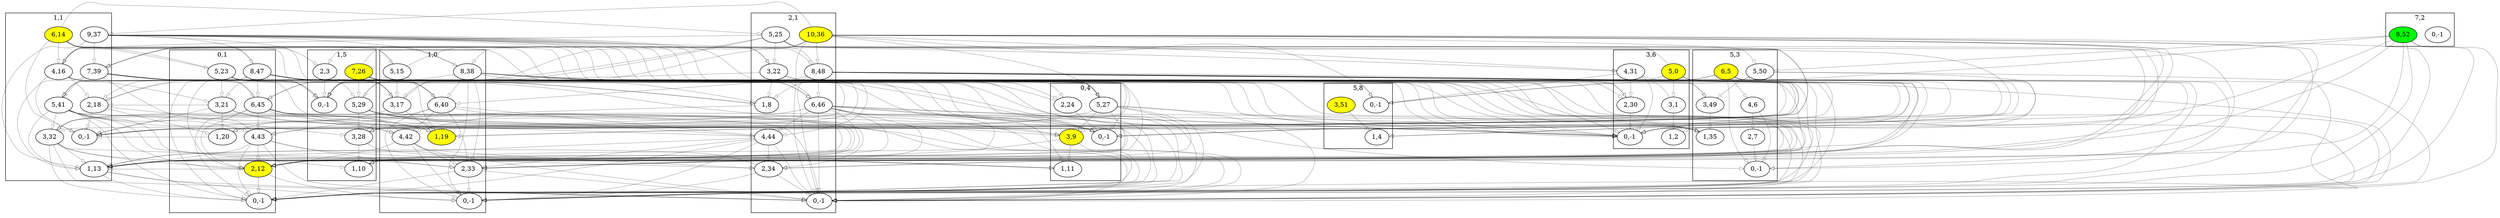 digraph "example0.txt" {
	compound=true
	subgraph cluster3_6 {
		label="3,6"
		battery3_6_0 [label="0,-1" pos="8.399999999999999,8.399999999999999!"]
		battery3_6_1 [label="1,2" pos="9.399999999999999,8.399999999999999!"]
		battery3_6_2 [label="2,30" pos="10.399999999999999,8.399999999999999!"]
		battery3_6_3 [label="3,1" pos="8.399999999999999,7.399999999999999!"]
		battery3_6_4 [label="4,31" pos="9.399999999999999,7.399999999999999!"]
		battery3_6_5 [label="5,0" fillcolor=yellow pos="10.399999999999999,7.399999999999999!" style=filled]
	}
	subgraph cluster5_3 {
		label="5,3"
		battery5_3_0 [label="0,-1" pos="14.0,16.799999999999997!"]
		battery5_3_1 [label="1,35" pos="15.0,16.799999999999997!"]
		battery5_3_2 [label="2,7" pos="16.0,16.799999999999997!"]
		battery5_3_3 [label="3,49" pos="14.0,15.799999999999997!"]
		battery5_3_4 [label="4,6" pos="15.0,15.799999999999997!"]
		battery5_3_5 [label="5,50" pos="16.0,15.799999999999997!"]
		battery5_3_6 [label="6,5" fillcolor=yellow pos="14.0,14.799999999999997!" style=filled]
	}
	subgraph cluster0_4 {
		label="0,4"
		battery0_4_0 [label="0,-1" pos="0.0,14.0!"]
		battery0_4_1 [label="1,11" pos="1.0,14.0!"]
		battery0_4_2 [label="2,24" pos="2.0,14.0!"]
		battery0_4_3 [label="3,9" fillcolor=yellow pos="0.0,13.0!" style=filled]
		battery0_4_5 [label="5,27" pos="1.0,13.0!"]
	}
	subgraph cluster0_1 {
		label="0,1"
		battery0_1_0 [label="0,-1" pos="0.0,22.4!"]
		battery0_1_1 [label="1,20" pos="1.0,22.4!"]
		battery0_1_2 [label="2,12" fillcolor=yellow pos="2.0,22.4!" style=filled]
		battery0_1_3 [label="3,21" pos="0.0,21.4!"]
		battery0_1_4 [label="4,43" pos="1.0,21.4!"]
		battery0_1_5 [label="5,23" pos="2.0,21.4!"]
		battery0_1_6 [label="6,45" pos="0.0,20.4!"]
		battery0_1_8 [label="8,47" pos="1.0,20.4!"]
	}
	subgraph cluster1_1 {
		label="1,1"
		battery1_1_0 [label="0,-1" pos="2.8,22.4!"]
		battery1_1_1 [label="1,13" pos="3.8,22.4!"]
		battery1_1_2 [label="2,18" pos="4.8,22.4!"]
		battery1_1_3 [label="3,32" pos="2.8,21.4!"]
		battery1_1_4 [label="4,16" pos="3.8,21.4!"]
		battery1_1_5 [label="5,41" pos="4.8,21.4!"]
		battery1_1_6 [label="6,14" fillcolor=yellow pos="2.8,20.4!" style=filled]
		battery1_1_7 [label="7,39" pos="3.8,20.4!"]
		battery1_1_9 [label="9,37" pos="4.8,20.4!"]
	}
	subgraph cluster1_5 {
		label="1,5"
		battery1_5_0 [label="0,-1" pos="2.8,11.2!"]
		battery1_5_1 [label="1,10" pos="3.8,11.2!"]
		battery1_5_2 [label="2,3" pos="4.8,11.2!"]
		battery1_5_3 [label="3,28" pos="2.8,10.2!"]
		battery1_5_5 [label="5,29" pos="3.8,10.2!"]
		battery1_5_7 [label="7,26" fillcolor=yellow pos="4.8,10.2!" style=filled]
	}
	subgraph cluster1_0 {
		label="1,0"
		battery1_0_0 [label="0,-1" pos="2.8,25.2!"]
		battery1_0_1 [label="1,19" fillcolor=yellow pos="3.8,25.2!" style=filled]
		battery1_0_2 [label="2,33" pos="4.8,25.2!"]
		battery1_0_3 [label="3,17" pos="2.8,24.2!"]
		battery1_0_4 [label="4,42" pos="3.8,24.2!"]
		battery1_0_5 [label="5,15" pos="4.8,24.2!"]
		battery1_0_6 [label="6,40" pos="2.8,23.2!"]
		battery1_0_8 [label="8,38" pos="3.8,23.2!"]
	}
	subgraph cluster2_1 {
		label="2,1"
		battery2_1_0 [label="0,-1" pos="5.6,22.4!"]
		battery2_1_1 [label="1,8" pos="6.6,22.4!"]
		battery2_1_2 [label="2,34" pos="7.6,22.4!"]
		battery2_1_3 [label="3,22" pos="5.6,21.4!"]
		battery2_1_4 [label="4,44" pos="6.6,21.4!"]
		battery2_1_5 [label="5,25" pos="7.6,21.4!"]
		battery2_1_6 [label="6,46" pos="5.6,20.4!"]
		battery2_1_8 [label="8,48" pos="6.6,20.4!"]
		battery2_1_10 [label="10,36" fillcolor=yellow pos="7.6,20.4!" style=filled]
	}
	subgraph cluster5_8 {
		label="5,8"
		battery5_8_0 [label="0,-1" pos="14.0,2.8!"]
		battery5_8_1 [label="1,4" pos="15.0,2.8!"]
		battery5_8_3 [label="3,51" fillcolor=yellow pos="14.0,1.7999999999999998!" style=filled]
	}
	subgraph cluster7_2 {
		label="7,2"
		battery7_2_0 [label="0,-1" pos="19.599999999999998,19.599999999999998!"]
		battery7_2_8 [label="8,52" fillcolor=green pos="20.599999999999998,19.599999999999998!" style=filled]
	}
	battery3_6_5 -> battery1_5_2 [color="#00000055" fillcolor=none]
	battery3_6_5 -> battery5_3_0 [color="#00000055" fillcolor=none]
	battery3_6_5 -> battery0_4_0 [color="#00000055" fillcolor=none]
	battery3_6_5 -> battery1_5_0 [color="#00000055" fillcolor=none]
	battery3_6_5 -> battery5_8_1 [color="#00000055" fillcolor=none]
	battery3_6_5 -> battery3_6_3 [color="#00000055" fillcolor=none]
	battery3_6_3 -> battery1_5_0 [color="#00000055" fillcolor=none]
	battery3_6_3 -> battery3_6_1 [color="#00000055" fillcolor=none]
	battery3_6_2 -> battery3_6_0 [color="#00000055" fillcolor=none]
	battery3_6_4 -> battery5_8_0 [color="#00000055" fillcolor=none]
	battery3_6_4 -> battery1_5_1 [color="#00000055" fillcolor=none]
	battery3_6_4 -> battery3_6_2 [color="#00000055" fillcolor=none]
	battery3_6_4 -> battery3_6_0 [color="#00000055" fillcolor=none]
	battery5_3_6 -> battery2_1_1 [color="#00000055" fillcolor=none]
	battery5_3_6 -> battery1_1_0 [color="#00000055" fillcolor=none]
	battery5_3_6 -> battery0_4_0 [color="#00000055" fillcolor=none]
	battery5_3_6 -> battery1_5_0 [color="#00000055" fillcolor=none]
	battery5_3_6 -> battery3_6_1 [color="#00000055" fillcolor=none]
	battery5_3_6 -> battery5_8_1 [color="#00000055" fillcolor=none]
	battery5_3_6 -> battery5_3_4 [color="#00000055" fillcolor=none]
	battery5_3_6 -> battery5_3_0 [color="#00000055" fillcolor=none]
	battery5_3_4 -> battery5_3_2 [color="#00000055" fillcolor=none]
	battery5_3_4 -> battery5_3_0 [color="#00000055" fillcolor=none]
	battery5_3_2 -> battery5_3_0 [color="#00000055" fillcolor=none]
	battery5_3_3 -> battery5_3_1 [color="#00000055" fillcolor=none]
	battery5_3_5 -> battery2_1_0 [color="#00000055" fillcolor=none]
	battery5_3_5 -> battery3_6_0 [color="#00000055" fillcolor=none]
	battery5_3_5 -> battery5_8_0 [color="#00000055" fillcolor=none]
	battery5_3_5 -> battery5_3_3 [color="#00000055" fillcolor=none]
	battery0_4_3 -> battery0_1_0 [color="#00000055" fillcolor=none]
	battery0_4_3 -> battery1_5_1 [color="#00000055" fillcolor=none]
	battery0_4_3 -> battery0_4_1 [color="#00000055" fillcolor=none]
	battery0_4_2 -> battery1_5_0 [color="#00000055" fillcolor=none]
	battery0_4_2 -> battery0_4_0 [color="#00000055" fillcolor=none]
	battery0_4_5 -> battery1_5_3 [color="#00000055" fillcolor=none]
	battery0_4_5 -> battery0_1_2 [color="#00000055" fillcolor=none]
	battery0_4_5 -> battery1_1_1 [color="#00000055" fillcolor=none]
	battery0_4_5 -> battery2_1_0 [color="#00000055" fillcolor=none]
	battery0_4_5 -> battery3_6_0 [color="#00000055" fillcolor=none]
	battery0_4_5 -> battery0_1_0 [color="#00000055" fillcolor=none]
	battery0_4_5 -> battery0_4_3 [color="#00000055" fillcolor=none]
	battery0_1_2 -> battery1_1_1 [color="#00000055" fillcolor=none]
	battery0_1_2 -> battery1_0_0 [color="#00000055" fillcolor=none]
	battery0_1_2 -> battery0_1_0 [color="#00000055" fillcolor=none]
	battery0_1_1 -> battery1_1_0 [color="#00000055" fillcolor=none]
	battery0_1_3 -> battery1_1_2 [color="#00000055" fillcolor=none]
	battery0_1_3 -> battery1_0_1 [color="#00000055" fillcolor=none]
	battery0_1_3 -> battery0_4_0 [color="#00000055" fillcolor=none]
	battery0_1_3 -> battery1_1_0 [color="#00000055" fillcolor=none]
	battery0_1_3 -> battery0_1_1 [color="#00000055" fillcolor=none]
	battery0_1_5 -> battery1_1_4 [color="#00000055" fillcolor=none]
	battery0_1_5 -> battery1_0_3 [color="#00000055" fillcolor=none]
	battery0_1_5 -> battery0_4_2 [color="#00000055" fillcolor=none]
	battery0_1_5 -> battery2_1_1 [color="#00000055" fillcolor=none]
	battery0_1_5 -> battery1_5_0 [color="#00000055" fillcolor=none]
	battery0_1_5 -> battery0_4_0 [color="#00000055" fillcolor=none]
	battery0_1_5 -> battery1_1_0 [color="#00000055" fillcolor=none]
	battery0_1_5 -> battery0_1_3 [color="#00000055" fillcolor=none]
	battery0_1_4 -> battery1_1_3 [color="#00000055" fillcolor=none]
	battery0_1_4 -> battery1_0_2 [color="#00000055" fillcolor=none]
	battery0_1_4 -> battery1_1_1 [color="#00000055" fillcolor=none]
	battery0_1_4 -> battery2_1_0 [color="#00000055" fillcolor=none]
	battery0_1_4 -> battery0_4_1 [color="#00000055" fillcolor=none]
	battery0_1_4 -> battery0_1_2 [color="#00000055" fillcolor=none]
	battery0_1_4 -> battery0_1_0 [color="#00000055" fillcolor=none]
	battery0_1_6 -> battery1_1_5 [color="#00000055" fillcolor=none]
	battery0_1_6 -> battery1_0_4 [color="#00000055" fillcolor=none]
	battery0_1_6 -> battery0_4_3 [color="#00000055" fillcolor=none]
	battery0_1_6 -> battery2_1_2 [color="#00000055" fillcolor=none]
	battery0_1_6 -> battery1_1_1 [color="#00000055" fillcolor=none]
	battery0_1_6 -> battery2_1_0 [color="#00000055" fillcolor=none]
	battery0_1_6 -> battery1_5_1 [color="#00000055" fillcolor=none]
	battery0_1_6 -> battery0_1_4 [color="#00000055" fillcolor=none]
	battery0_1_6 -> battery0_1_2 [color="#00000055" fillcolor=none]
	battery0_1_6 -> battery0_1_0 [color="#00000055" fillcolor=none]
	battery0_1_8 -> battery1_1_7 [color="#00000055" fillcolor=none]
	battery0_1_8 -> battery1_0_6 [color="#00000055" fillcolor=none]
	battery0_1_8 -> battery0_4_5 [color="#00000055" fillcolor=none]
	battery0_1_8 -> battery2_1_4 [color="#00000055" fillcolor=none]
	battery0_1_8 -> battery1_5_3 [color="#00000055" fillcolor=none]
	battery0_1_8 -> battery1_1_1 [color="#00000055" fillcolor=none]
	battery0_1_8 -> battery3_6_0 [color="#00000055" fillcolor=none]
	battery0_1_8 -> battery2_1_0 [color="#00000055" fillcolor=none]
	battery0_1_8 -> battery1_0_0 [color="#00000055" fillcolor=none]
	battery0_1_8 -> battery5_3_1 [color="#00000055" fillcolor=none]
	battery0_1_8 -> battery0_1_6 [color="#00000055" fillcolor=none]
	battery0_1_8 -> battery0_1_2 [color="#00000055" fillcolor=none]
	battery0_1_8 -> battery0_1_0 [color="#00000055" fillcolor=none]
	battery1_1_1 -> battery1_0_0 [color="#00000055" fillcolor=none]
	battery1_1_1 -> battery0_1_0 [color="#00000055" fillcolor=none]
	battery1_1_1 -> battery2_1_0 [color="#00000055" fillcolor=none]
	battery1_1_6 -> battery1_0_5 [color="#00000055" fillcolor=none]
	battery1_1_6 -> battery0_1_5 [color="#00000055" fillcolor=none]
	battery1_1_6 -> battery2_1_5 [color="#00000055" fillcolor=none]
	battery1_1_6 -> battery1_5_2 [color="#00000055" fillcolor=none]
	battery1_1_6 -> battery0_4_2 [color="#00000055" fillcolor=none]
	battery1_1_6 -> battery5_3_0 [color="#00000055" fillcolor=none]
	battery1_1_6 -> battery1_5_0 [color="#00000055" fillcolor=none]
	battery1_1_6 -> battery0_4_0 [color="#00000055" fillcolor=none]
	battery1_1_6 -> battery1_1_4 [color="#00000055" fillcolor=none]
	battery1_1_6 -> battery1_1_0 [color="#00000055" fillcolor=none]
	battery1_1_4 -> battery1_0_3 [color="#00000055" fillcolor=none]
	battery1_1_4 -> battery0_1_3 [color="#00000055" fillcolor=none]
	battery1_1_4 -> battery2_1_3 [color="#00000055" fillcolor=none]
	battery1_1_4 -> battery1_5_0 [color="#00000055" fillcolor=none]
	battery1_1_4 -> battery0_4_0 [color="#00000055" fillcolor=none]
	battery1_1_4 -> battery1_1_2 [color="#00000055" fillcolor=none]
	battery1_1_4 -> battery1_1_0 [color="#00000055" fillcolor=none]
	battery1_1_2 -> battery1_0_1 [color="#00000055" fillcolor=none]
	battery1_1_2 -> battery0_1_1 [color="#00000055" fillcolor=none]
	battery1_1_2 -> battery2_1_1 [color="#00000055" fillcolor=none]
	battery1_1_2 -> battery1_1_0 [color="#00000055" fillcolor=none]
	battery1_1_3 -> battery1_0_2 [color="#00000055" fillcolor=none]
	battery1_1_3 -> battery0_1_2 [color="#00000055" fillcolor=none]
	battery1_1_3 -> battery2_1_2 [color="#00000055" fillcolor=none]
	battery1_1_3 -> battery0_1_0 [color="#00000055" fillcolor=none]
	battery1_1_3 -> battery2_1_0 [color="#00000055" fillcolor=none]
	battery1_1_3 -> battery1_1_1 [color="#00000055" fillcolor=none]
	battery1_1_9 -> battery1_0_8 [color="#00000055" fillcolor=none]
	battery1_1_9 -> battery0_1_8 [color="#00000055" fillcolor=none]
	battery1_1_9 -> battery2_1_8 [color="#00000055" fillcolor=none]
	battery1_1_9 -> battery1_5_5 [color="#00000055" fillcolor=none]
	battery1_1_9 -> battery0_4_5 [color="#00000055" fillcolor=none]
	battery1_1_9 -> battery5_3_3 [color="#00000055" fillcolor=none]
	battery1_1_9 -> battery3_6_2 [color="#00000055" fillcolor=none]
	battery1_1_9 -> battery1_0_2 [color="#00000055" fillcolor=none]
	battery1_1_9 -> battery0_1_2 [color="#00000055" fillcolor=none]
	battery1_1_9 -> battery3_6_0 [color="#00000055" fillcolor=none]
	battery1_1_9 -> battery1_0_0 [color="#00000055" fillcolor=none]
	battery1_1_9 -> battery0_1_0 [color="#00000055" fillcolor=none]
	battery1_1_9 -> battery2_1_0 [color="#00000055" fillcolor=none]
	battery1_1_9 -> battery1_1_7 [color="#00000055" fillcolor=none]
	battery1_1_9 -> battery1_1_1 [color="#00000055" fillcolor=none]
	battery1_1_7 -> battery1_0_6 [color="#00000055" fillcolor=none]
	battery1_1_7 -> battery0_1_6 [color="#00000055" fillcolor=none]
	battery1_1_7 -> battery2_1_6 [color="#00000055" fillcolor=none]
	battery1_1_7 -> battery1_5_3 [color="#00000055" fillcolor=none]
	battery1_1_7 -> battery0_4_3 [color="#00000055" fillcolor=none]
	battery1_1_7 -> battery0_1_2 [color="#00000055" fillcolor=none]
	battery1_1_7 -> battery3_6_0 [color="#00000055" fillcolor=none]
	battery1_1_7 -> battery1_0_0 [color="#00000055" fillcolor=none]
	battery1_1_7 -> battery0_1_0 [color="#00000055" fillcolor=none]
	battery1_1_7 -> battery2_1_0 [color="#00000055" fillcolor=none]
	battery1_1_7 -> battery5_3_1 [color="#00000055" fillcolor=none]
	battery1_1_7 -> battery1_1_5 [color="#00000055" fillcolor=none]
	battery1_1_7 -> battery1_1_1 [color="#00000055" fillcolor=none]
	battery1_1_5 -> battery1_0_4 [color="#00000055" fillcolor=none]
	battery1_1_5 -> battery0_1_4 [color="#00000055" fillcolor=none]
	battery1_1_5 -> battery2_1_4 [color="#00000055" fillcolor=none]
	battery1_1_5 -> battery0_1_2 [color="#00000055" fillcolor=none]
	battery1_1_5 -> battery0_1_0 [color="#00000055" fillcolor=none]
	battery1_1_5 -> battery2_1_0 [color="#00000055" fillcolor=none]
	battery1_1_5 -> battery1_5_1 [color="#00000055" fillcolor=none]
	battery1_1_5 -> battery0_4_1 [color="#00000055" fillcolor=none]
	battery1_1_5 -> battery1_1_3 [color="#00000055" fillcolor=none]
	battery1_1_5 -> battery1_1_1 [color="#00000055" fillcolor=none]
	battery1_5_2 -> battery0_4_0 [color="#00000055" fillcolor=none]
	battery1_5_2 -> battery1_5_0 [color="#00000055" fillcolor=none]
	battery1_5_7 -> battery0_4_5 [color="#00000055" fillcolor=none]
	battery1_5_7 -> battery3_6_4 [color="#00000055" fillcolor=none]
	battery1_5_7 -> battery1_1_3 [color="#00000055" fillcolor=none]
	battery1_5_7 -> battery0_1_2 [color="#00000055" fillcolor=none]
	battery1_5_7 -> battery2_1_2 [color="#00000055" fillcolor=none]
	battery1_5_7 -> battery1_1_1 [color="#00000055" fillcolor=none]
	battery1_5_7 -> battery5_8_0 [color="#00000055" fillcolor=none]
	battery1_5_7 -> battery0_1_0 [color="#00000055" fillcolor=none]
	battery1_5_7 -> battery2_1_0 [color="#00000055" fillcolor=none]
	battery1_5_7 -> battery3_6_0 [color="#00000055" fillcolor=none]
	battery1_5_7 -> battery5_3_1 [color="#00000055" fillcolor=none]
	battery1_5_7 -> battery1_5_5 [color="#00000055" fillcolor=none]
	battery1_5_3 -> battery3_6_0 [color="#00000055" fillcolor=none]
	battery1_5_3 -> battery0_4_1 [color="#00000055" fillcolor=none]
	battery1_5_3 -> battery1_5_1 [color="#00000055" fillcolor=none]
	battery1_5_5 -> battery0_4_3 [color="#00000055" fillcolor=none]
	battery1_5_5 -> battery3_6_2 [color="#00000055" fillcolor=none]
	battery1_5_5 -> battery1_1_1 [color="#00000055" fillcolor=none]
	battery1_5_5 -> battery0_1_0 [color="#00000055" fillcolor=none]
	battery1_5_5 -> battery2_1_0 [color="#00000055" fillcolor=none]
	battery1_5_5 -> battery3_6_0 [color="#00000055" fillcolor=none]
	battery1_5_5 -> battery1_5_3 [color="#00000055" fillcolor=none]
	battery1_0_5 -> battery1_1_4 [color="#00000055" fillcolor=none]
	battery1_0_5 -> battery0_1_3 [color="#00000055" fillcolor=none]
	battery1_0_5 -> battery2_1_3 [color="#00000055" fillcolor=none]
	battery1_0_5 -> battery1_0_3 [color="#00000055" fillcolor=none]
	battery1_0_5 -> battery1_0_1 [color="#00000055" fillcolor=none]
	battery1_0_3 -> battery1_1_2 [color="#00000055" fillcolor=none]
	battery1_0_3 -> battery0_1_1 [color="#00000055" fillcolor=none]
	battery1_0_3 -> battery2_1_1 [color="#00000055" fillcolor=none]
	battery1_0_3 -> battery1_0_1 [color="#00000055" fillcolor=none]
	battery1_0_1 -> battery1_1_0 [color="#00000055" fillcolor=none]
	battery1_0_2 -> battery1_1_1 [color="#00000055" fillcolor=none]
	battery1_0_2 -> battery0_1_0 [color="#00000055" fillcolor=none]
	battery1_0_2 -> battery2_1_0 [color="#00000055" fillcolor=none]
	battery1_0_2 -> battery1_0_0 [color="#00000055" fillcolor=none]
	battery1_0_8 -> battery1_1_7 [color="#00000055" fillcolor=none]
	battery1_0_8 -> battery0_1_6 [color="#00000055" fillcolor=none]
	battery1_0_8 -> battery2_1_6 [color="#00000055" fillcolor=none]
	battery1_0_8 -> battery1_1_1 [color="#00000055" fillcolor=none]
	battery1_0_8 -> battery3_6_0 [color="#00000055" fillcolor=none]
	battery1_0_8 -> battery0_1_0 [color="#00000055" fillcolor=none]
	battery1_0_8 -> battery2_1_0 [color="#00000055" fillcolor=none]
	battery1_0_8 -> battery5_3_1 [color="#00000055" fillcolor=none]
	battery1_0_8 -> battery1_0_6 [color="#00000055" fillcolor=none]
	battery1_0_8 -> battery1_0_2 [color="#00000055" fillcolor=none]
	battery1_0_8 -> battery1_0_0 [color="#00000055" fillcolor=none]
	battery1_0_6 -> battery1_1_5 [color="#00000055" fillcolor=none]
	battery1_0_6 -> battery0_1_4 [color="#00000055" fillcolor=none]
	battery1_0_6 -> battery2_1_4 [color="#00000055" fillcolor=none]
	battery1_0_6 -> battery2_1_0 [color="#00000055" fillcolor=none]
	battery1_0_6 -> battery1_0_4 [color="#00000055" fillcolor=none]
	battery1_0_6 -> battery1_0_2 [color="#00000055" fillcolor=none]
	battery1_0_6 -> battery1_0_0 [color="#00000055" fillcolor=none]
	battery1_0_4 -> battery1_1_3 [color="#00000055" fillcolor=none]
	battery1_0_4 -> battery0_1_2 [color="#00000055" fillcolor=none]
	battery1_0_4 -> battery2_1_2 [color="#00000055" fillcolor=none]
	battery1_0_4 -> battery2_1_0 [color="#00000055" fillcolor=none]
	battery1_0_4 -> battery1_0_2 [color="#00000055" fillcolor=none]
	battery1_0_4 -> battery1_0_0 [color="#00000055" fillcolor=none]
	battery2_1_1 -> battery1_1_0 [color="#00000055" fillcolor=none]
	battery2_1_3 -> battery1_1_2 [color="#00000055" fillcolor=none]
	battery2_1_3 -> battery1_0_1 [color="#00000055" fillcolor=none]
	battery2_1_3 -> battery1_1_0 [color="#00000055" fillcolor=none]
	battery2_1_3 -> battery2_1_1 [color="#00000055" fillcolor=none]
	battery2_1_5 -> battery1_1_4 [color="#00000055" fillcolor=none]
	battery2_1_5 -> battery1_0_3 [color="#00000055" fillcolor=none]
	battery2_1_5 -> battery0_1_1 [color="#00000055" fillcolor=none]
	battery2_1_5 -> battery1_0_1 [color="#00000055" fillcolor=none]
	battery2_1_5 -> battery5_3_0 [color="#00000055" fillcolor=none]
	battery2_1_5 -> battery0_4_0 [color="#00000055" fillcolor=none]
	battery2_1_5 -> battery1_5_0 [color="#00000055" fillcolor=none]
	battery2_1_5 -> battery1_1_0 [color="#00000055" fillcolor=none]
	battery2_1_5 -> battery2_1_3 [color="#00000055" fillcolor=none]
	battery2_1_2 -> battery1_1_1 [color="#00000055" fillcolor=none]
	battery2_1_2 -> battery1_0_0 [color="#00000055" fillcolor=none]
	battery2_1_2 -> battery2_1_0 [color="#00000055" fillcolor=none]
	battery2_1_10 -> battery1_1_9 [color="#00000055" fillcolor=none]
	battery2_1_10 -> battery1_0_8 [color="#00000055" fillcolor=none]
	battery2_1_10 -> battery0_1_6 [color="#00000055" fillcolor=none]
	battery2_1_10 -> battery5_3_5 [color="#00000055" fillcolor=none]
	battery2_1_10 -> battery0_4_5 [color="#00000055" fillcolor=none]
	battery2_1_10 -> battery1_5_5 [color="#00000055" fillcolor=none]
	battery2_1_10 -> battery3_6_4 [color="#00000055" fillcolor=none]
	battery2_1_10 -> battery0_1_2 [color="#00000055" fillcolor=none]
	battery2_1_10 -> battery1_0_2 [color="#00000055" fillcolor=none]
	battery2_1_10 -> battery1_1_1 [color="#00000055" fillcolor=none]
	battery2_1_10 -> battery5_8_0 [color="#00000055" fillcolor=none]
	battery2_1_10 -> battery3_6_0 [color="#00000055" fillcolor=none]
	battery2_1_10 -> battery0_1_0 [color="#00000055" fillcolor=none]
	battery2_1_10 -> battery1_0_0 [color="#00000055" fillcolor=none]
	battery2_1_10 -> battery2_1_8 [color="#00000055" fillcolor=none]
	battery2_1_10 -> battery2_1_0 [color="#00000055" fillcolor=none]
	battery2_1_4 -> battery1_1_3 [color="#00000055" fillcolor=none]
	battery2_1_4 -> battery1_0_2 [color="#00000055" fillcolor=none]
	battery2_1_4 -> battery1_1_1 [color="#00000055" fillcolor=none]
	battery2_1_4 -> battery0_1_0 [color="#00000055" fillcolor=none]
	battery2_1_4 -> battery1_0_0 [color="#00000055" fillcolor=none]
	battery2_1_4 -> battery2_1_2 [color="#00000055" fillcolor=none]
	battery2_1_4 -> battery2_1_0 [color="#00000055" fillcolor=none]
	battery2_1_6 -> battery1_1_5 [color="#00000055" fillcolor=none]
	battery2_1_6 -> battery1_0_4 [color="#00000055" fillcolor=none]
	battery2_1_6 -> battery0_1_2 [color="#00000055" fillcolor=none]
	battery2_1_6 -> battery1_0_2 [color="#00000055" fillcolor=none]
	battery2_1_6 -> battery1_1_1 [color="#00000055" fillcolor=none]
	battery2_1_6 -> battery3_6_0 [color="#00000055" fillcolor=none]
	battery2_1_6 -> battery0_1_0 [color="#00000055" fillcolor=none]
	battery2_1_6 -> battery1_0_0 [color="#00000055" fillcolor=none]
	battery2_1_6 -> battery5_3_1 [color="#00000055" fillcolor=none]
	battery2_1_6 -> battery0_4_1 [color="#00000055" fillcolor=none]
	battery2_1_6 -> battery1_5_1 [color="#00000055" fillcolor=none]
	battery2_1_6 -> battery2_1_4 [color="#00000055" fillcolor=none]
	battery2_1_6 -> battery2_1_0 [color="#00000055" fillcolor=none]
	battery2_1_8 -> battery1_1_7 [color="#00000055" fillcolor=none]
	battery2_1_8 -> battery1_0_6 [color="#00000055" fillcolor=none]
	battery2_1_8 -> battery0_1_4 [color="#00000055" fillcolor=none]
	battery2_1_8 -> battery5_3_3 [color="#00000055" fillcolor=none]
	battery2_1_8 -> battery0_4_3 [color="#00000055" fillcolor=none]
	battery2_1_8 -> battery1_5_3 [color="#00000055" fillcolor=none]
	battery2_1_8 -> battery3_6_2 [color="#00000055" fillcolor=none]
	battery2_1_8 -> battery0_1_2 [color="#00000055" fillcolor=none]
	battery2_1_8 -> battery1_0_2 [color="#00000055" fillcolor=none]
	battery2_1_8 -> battery1_1_1 [color="#00000055" fillcolor=none]
	battery2_1_8 -> battery3_6_0 [color="#00000055" fillcolor=none]
	battery2_1_8 -> battery0_1_0 [color="#00000055" fillcolor=none]
	battery2_1_8 -> battery1_0_0 [color="#00000055" fillcolor=none]
	battery2_1_8 -> battery2_1_6 [color="#00000055" fillcolor=none]
	battery2_1_8 -> battery2_1_0 [color="#00000055" fillcolor=none]
	battery5_8_3 -> battery5_8_1 [color="#00000055" fillcolor=none]
	battery7_2_8 -> battery5_3_5 [color="#00000055" fillcolor=none]
	battery7_2_8 -> battery2_1_2 [color="#00000055" fillcolor=none]
	battery7_2_8 -> battery1_1_1 [color="#00000055" fillcolor=none]
	battery7_2_8 -> battery1_0_0 [color="#00000055" fillcolor=none]
	battery7_2_8 -> battery0_1_0 [color="#00000055" fillcolor=none]
	battery7_2_8 -> battery3_6_0 [color="#00000055" fillcolor=none]
	battery7_2_8 -> battery5_8_0 [color="#00000055" fillcolor=none]
	battery7_2_8 -> battery2_1_0 [color="#00000055" fillcolor=none]
}
